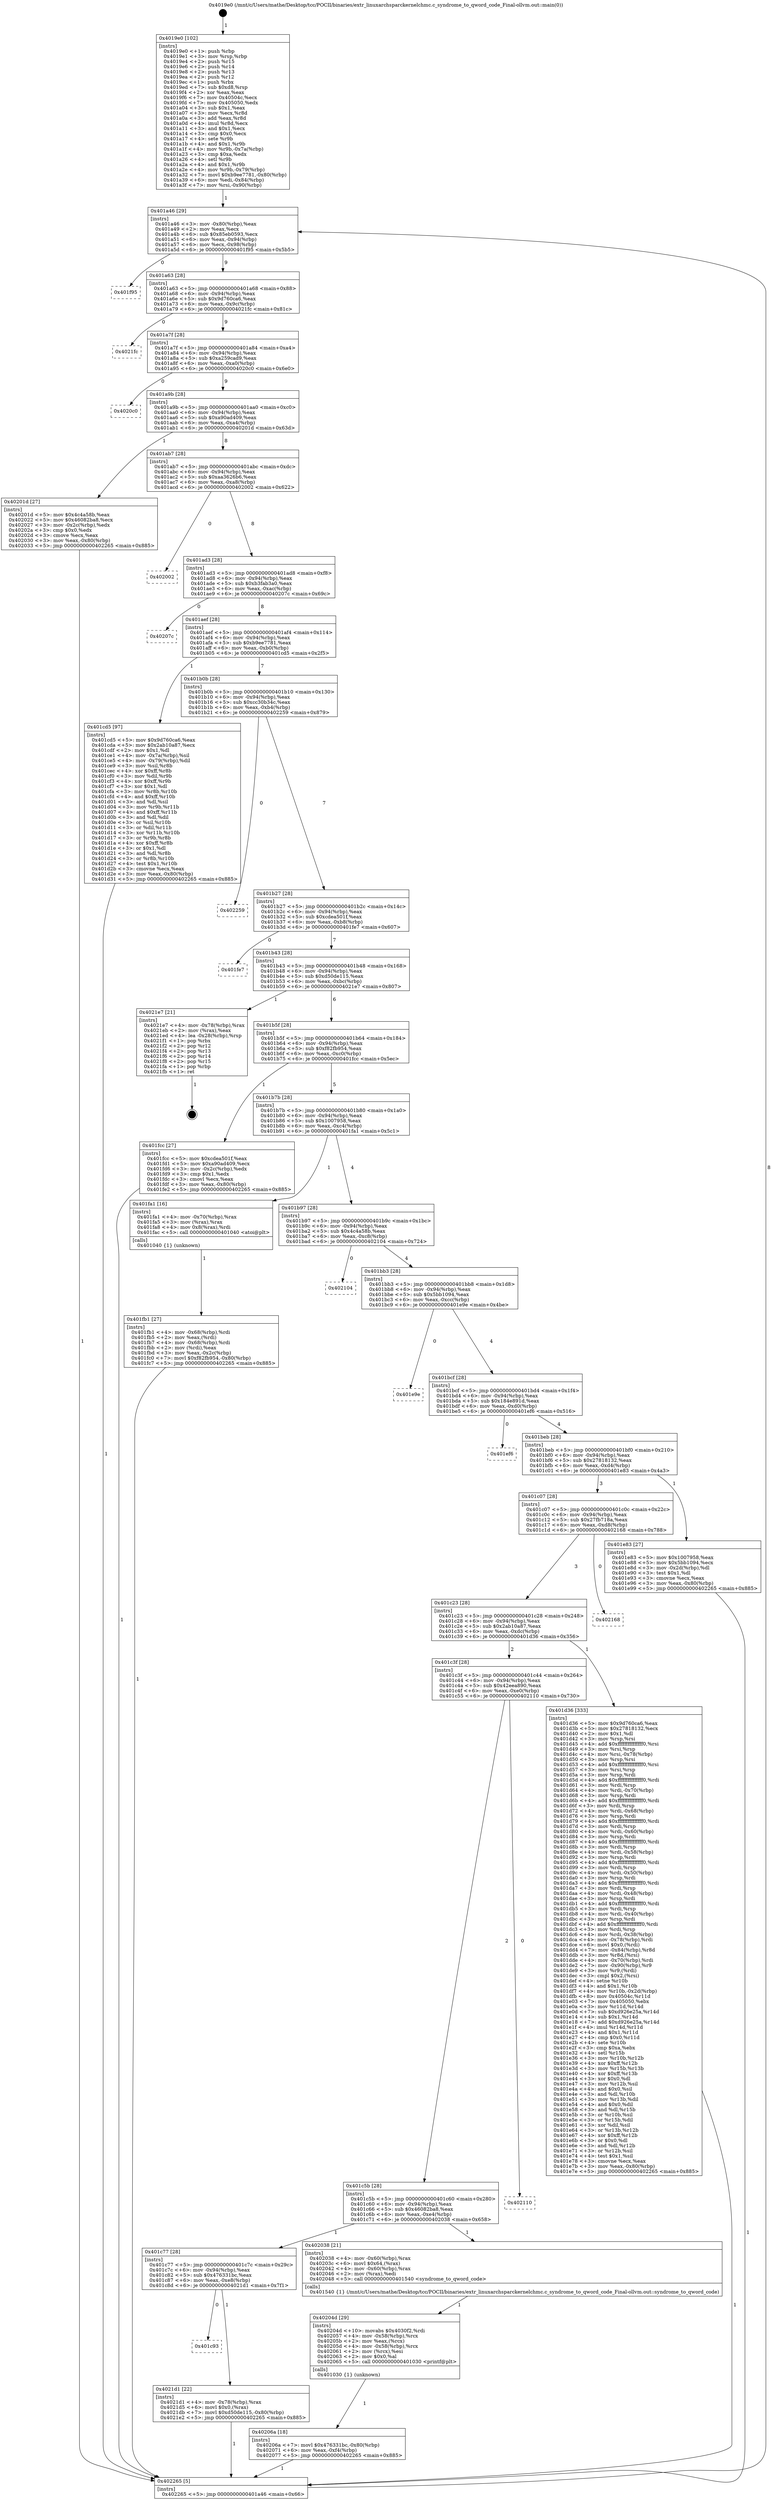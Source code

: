 digraph "0x4019e0" {
  label = "0x4019e0 (/mnt/c/Users/mathe/Desktop/tcc/POCII/binaries/extr_linuxarchsparckernelchmc.c_syndrome_to_qword_code_Final-ollvm.out::main(0))"
  labelloc = "t"
  node[shape=record]

  Entry [label="",width=0.3,height=0.3,shape=circle,fillcolor=black,style=filled]
  "0x401a46" [label="{
     0x401a46 [29]\l
     | [instrs]\l
     &nbsp;&nbsp;0x401a46 \<+3\>: mov -0x80(%rbp),%eax\l
     &nbsp;&nbsp;0x401a49 \<+2\>: mov %eax,%ecx\l
     &nbsp;&nbsp;0x401a4b \<+6\>: sub $0x85eb0593,%ecx\l
     &nbsp;&nbsp;0x401a51 \<+6\>: mov %eax,-0x94(%rbp)\l
     &nbsp;&nbsp;0x401a57 \<+6\>: mov %ecx,-0x98(%rbp)\l
     &nbsp;&nbsp;0x401a5d \<+6\>: je 0000000000401f95 \<main+0x5b5\>\l
  }"]
  "0x401f95" [label="{
     0x401f95\l
  }", style=dashed]
  "0x401a63" [label="{
     0x401a63 [28]\l
     | [instrs]\l
     &nbsp;&nbsp;0x401a63 \<+5\>: jmp 0000000000401a68 \<main+0x88\>\l
     &nbsp;&nbsp;0x401a68 \<+6\>: mov -0x94(%rbp),%eax\l
     &nbsp;&nbsp;0x401a6e \<+5\>: sub $0x9d760ca6,%eax\l
     &nbsp;&nbsp;0x401a73 \<+6\>: mov %eax,-0x9c(%rbp)\l
     &nbsp;&nbsp;0x401a79 \<+6\>: je 00000000004021fc \<main+0x81c\>\l
  }"]
  Exit [label="",width=0.3,height=0.3,shape=circle,fillcolor=black,style=filled,peripheries=2]
  "0x4021fc" [label="{
     0x4021fc\l
  }", style=dashed]
  "0x401a7f" [label="{
     0x401a7f [28]\l
     | [instrs]\l
     &nbsp;&nbsp;0x401a7f \<+5\>: jmp 0000000000401a84 \<main+0xa4\>\l
     &nbsp;&nbsp;0x401a84 \<+6\>: mov -0x94(%rbp),%eax\l
     &nbsp;&nbsp;0x401a8a \<+5\>: sub $0xa259cad9,%eax\l
     &nbsp;&nbsp;0x401a8f \<+6\>: mov %eax,-0xa0(%rbp)\l
     &nbsp;&nbsp;0x401a95 \<+6\>: je 00000000004020c0 \<main+0x6e0\>\l
  }"]
  "0x401c93" [label="{
     0x401c93\l
  }", style=dashed]
  "0x4020c0" [label="{
     0x4020c0\l
  }", style=dashed]
  "0x401a9b" [label="{
     0x401a9b [28]\l
     | [instrs]\l
     &nbsp;&nbsp;0x401a9b \<+5\>: jmp 0000000000401aa0 \<main+0xc0\>\l
     &nbsp;&nbsp;0x401aa0 \<+6\>: mov -0x94(%rbp),%eax\l
     &nbsp;&nbsp;0x401aa6 \<+5\>: sub $0xa90ad409,%eax\l
     &nbsp;&nbsp;0x401aab \<+6\>: mov %eax,-0xa4(%rbp)\l
     &nbsp;&nbsp;0x401ab1 \<+6\>: je 000000000040201d \<main+0x63d\>\l
  }"]
  "0x4021d1" [label="{
     0x4021d1 [22]\l
     | [instrs]\l
     &nbsp;&nbsp;0x4021d1 \<+4\>: mov -0x78(%rbp),%rax\l
     &nbsp;&nbsp;0x4021d5 \<+6\>: movl $0x0,(%rax)\l
     &nbsp;&nbsp;0x4021db \<+7\>: movl $0xd50de115,-0x80(%rbp)\l
     &nbsp;&nbsp;0x4021e2 \<+5\>: jmp 0000000000402265 \<main+0x885\>\l
  }"]
  "0x40201d" [label="{
     0x40201d [27]\l
     | [instrs]\l
     &nbsp;&nbsp;0x40201d \<+5\>: mov $0x4c4a58b,%eax\l
     &nbsp;&nbsp;0x402022 \<+5\>: mov $0x46082ba8,%ecx\l
     &nbsp;&nbsp;0x402027 \<+3\>: mov -0x2c(%rbp),%edx\l
     &nbsp;&nbsp;0x40202a \<+3\>: cmp $0x0,%edx\l
     &nbsp;&nbsp;0x40202d \<+3\>: cmove %ecx,%eax\l
     &nbsp;&nbsp;0x402030 \<+3\>: mov %eax,-0x80(%rbp)\l
     &nbsp;&nbsp;0x402033 \<+5\>: jmp 0000000000402265 \<main+0x885\>\l
  }"]
  "0x401ab7" [label="{
     0x401ab7 [28]\l
     | [instrs]\l
     &nbsp;&nbsp;0x401ab7 \<+5\>: jmp 0000000000401abc \<main+0xdc\>\l
     &nbsp;&nbsp;0x401abc \<+6\>: mov -0x94(%rbp),%eax\l
     &nbsp;&nbsp;0x401ac2 \<+5\>: sub $0xaa3626b6,%eax\l
     &nbsp;&nbsp;0x401ac7 \<+6\>: mov %eax,-0xa8(%rbp)\l
     &nbsp;&nbsp;0x401acd \<+6\>: je 0000000000402002 \<main+0x622\>\l
  }"]
  "0x40206a" [label="{
     0x40206a [18]\l
     | [instrs]\l
     &nbsp;&nbsp;0x40206a \<+7\>: movl $0x476331bc,-0x80(%rbp)\l
     &nbsp;&nbsp;0x402071 \<+6\>: mov %eax,-0xf4(%rbp)\l
     &nbsp;&nbsp;0x402077 \<+5\>: jmp 0000000000402265 \<main+0x885\>\l
  }"]
  "0x402002" [label="{
     0x402002\l
  }", style=dashed]
  "0x401ad3" [label="{
     0x401ad3 [28]\l
     | [instrs]\l
     &nbsp;&nbsp;0x401ad3 \<+5\>: jmp 0000000000401ad8 \<main+0xf8\>\l
     &nbsp;&nbsp;0x401ad8 \<+6\>: mov -0x94(%rbp),%eax\l
     &nbsp;&nbsp;0x401ade \<+5\>: sub $0xb3fab3a0,%eax\l
     &nbsp;&nbsp;0x401ae3 \<+6\>: mov %eax,-0xac(%rbp)\l
     &nbsp;&nbsp;0x401ae9 \<+6\>: je 000000000040207c \<main+0x69c\>\l
  }"]
  "0x40204d" [label="{
     0x40204d [29]\l
     | [instrs]\l
     &nbsp;&nbsp;0x40204d \<+10\>: movabs $0x4030f2,%rdi\l
     &nbsp;&nbsp;0x402057 \<+4\>: mov -0x58(%rbp),%rcx\l
     &nbsp;&nbsp;0x40205b \<+2\>: mov %eax,(%rcx)\l
     &nbsp;&nbsp;0x40205d \<+4\>: mov -0x58(%rbp),%rcx\l
     &nbsp;&nbsp;0x402061 \<+2\>: mov (%rcx),%esi\l
     &nbsp;&nbsp;0x402063 \<+2\>: mov $0x0,%al\l
     &nbsp;&nbsp;0x402065 \<+5\>: call 0000000000401030 \<printf@plt\>\l
     | [calls]\l
     &nbsp;&nbsp;0x401030 \{1\} (unknown)\l
  }"]
  "0x40207c" [label="{
     0x40207c\l
  }", style=dashed]
  "0x401aef" [label="{
     0x401aef [28]\l
     | [instrs]\l
     &nbsp;&nbsp;0x401aef \<+5\>: jmp 0000000000401af4 \<main+0x114\>\l
     &nbsp;&nbsp;0x401af4 \<+6\>: mov -0x94(%rbp),%eax\l
     &nbsp;&nbsp;0x401afa \<+5\>: sub $0xb9ee7781,%eax\l
     &nbsp;&nbsp;0x401aff \<+6\>: mov %eax,-0xb0(%rbp)\l
     &nbsp;&nbsp;0x401b05 \<+6\>: je 0000000000401cd5 \<main+0x2f5\>\l
  }"]
  "0x401c77" [label="{
     0x401c77 [28]\l
     | [instrs]\l
     &nbsp;&nbsp;0x401c77 \<+5\>: jmp 0000000000401c7c \<main+0x29c\>\l
     &nbsp;&nbsp;0x401c7c \<+6\>: mov -0x94(%rbp),%eax\l
     &nbsp;&nbsp;0x401c82 \<+5\>: sub $0x476331bc,%eax\l
     &nbsp;&nbsp;0x401c87 \<+6\>: mov %eax,-0xe8(%rbp)\l
     &nbsp;&nbsp;0x401c8d \<+6\>: je 00000000004021d1 \<main+0x7f1\>\l
  }"]
  "0x401cd5" [label="{
     0x401cd5 [97]\l
     | [instrs]\l
     &nbsp;&nbsp;0x401cd5 \<+5\>: mov $0x9d760ca6,%eax\l
     &nbsp;&nbsp;0x401cda \<+5\>: mov $0x2ab10a87,%ecx\l
     &nbsp;&nbsp;0x401cdf \<+2\>: mov $0x1,%dl\l
     &nbsp;&nbsp;0x401ce1 \<+4\>: mov -0x7a(%rbp),%sil\l
     &nbsp;&nbsp;0x401ce5 \<+4\>: mov -0x79(%rbp),%dil\l
     &nbsp;&nbsp;0x401ce9 \<+3\>: mov %sil,%r8b\l
     &nbsp;&nbsp;0x401cec \<+4\>: xor $0xff,%r8b\l
     &nbsp;&nbsp;0x401cf0 \<+3\>: mov %dil,%r9b\l
     &nbsp;&nbsp;0x401cf3 \<+4\>: xor $0xff,%r9b\l
     &nbsp;&nbsp;0x401cf7 \<+3\>: xor $0x1,%dl\l
     &nbsp;&nbsp;0x401cfa \<+3\>: mov %r8b,%r10b\l
     &nbsp;&nbsp;0x401cfd \<+4\>: and $0xff,%r10b\l
     &nbsp;&nbsp;0x401d01 \<+3\>: and %dl,%sil\l
     &nbsp;&nbsp;0x401d04 \<+3\>: mov %r9b,%r11b\l
     &nbsp;&nbsp;0x401d07 \<+4\>: and $0xff,%r11b\l
     &nbsp;&nbsp;0x401d0b \<+3\>: and %dl,%dil\l
     &nbsp;&nbsp;0x401d0e \<+3\>: or %sil,%r10b\l
     &nbsp;&nbsp;0x401d11 \<+3\>: or %dil,%r11b\l
     &nbsp;&nbsp;0x401d14 \<+3\>: xor %r11b,%r10b\l
     &nbsp;&nbsp;0x401d17 \<+3\>: or %r9b,%r8b\l
     &nbsp;&nbsp;0x401d1a \<+4\>: xor $0xff,%r8b\l
     &nbsp;&nbsp;0x401d1e \<+3\>: or $0x1,%dl\l
     &nbsp;&nbsp;0x401d21 \<+3\>: and %dl,%r8b\l
     &nbsp;&nbsp;0x401d24 \<+3\>: or %r8b,%r10b\l
     &nbsp;&nbsp;0x401d27 \<+4\>: test $0x1,%r10b\l
     &nbsp;&nbsp;0x401d2b \<+3\>: cmovne %ecx,%eax\l
     &nbsp;&nbsp;0x401d2e \<+3\>: mov %eax,-0x80(%rbp)\l
     &nbsp;&nbsp;0x401d31 \<+5\>: jmp 0000000000402265 \<main+0x885\>\l
  }"]
  "0x401b0b" [label="{
     0x401b0b [28]\l
     | [instrs]\l
     &nbsp;&nbsp;0x401b0b \<+5\>: jmp 0000000000401b10 \<main+0x130\>\l
     &nbsp;&nbsp;0x401b10 \<+6\>: mov -0x94(%rbp),%eax\l
     &nbsp;&nbsp;0x401b16 \<+5\>: sub $0xcc30b34c,%eax\l
     &nbsp;&nbsp;0x401b1b \<+6\>: mov %eax,-0xb4(%rbp)\l
     &nbsp;&nbsp;0x401b21 \<+6\>: je 0000000000402259 \<main+0x879\>\l
  }"]
  "0x402265" [label="{
     0x402265 [5]\l
     | [instrs]\l
     &nbsp;&nbsp;0x402265 \<+5\>: jmp 0000000000401a46 \<main+0x66\>\l
  }"]
  "0x4019e0" [label="{
     0x4019e0 [102]\l
     | [instrs]\l
     &nbsp;&nbsp;0x4019e0 \<+1\>: push %rbp\l
     &nbsp;&nbsp;0x4019e1 \<+3\>: mov %rsp,%rbp\l
     &nbsp;&nbsp;0x4019e4 \<+2\>: push %r15\l
     &nbsp;&nbsp;0x4019e6 \<+2\>: push %r14\l
     &nbsp;&nbsp;0x4019e8 \<+2\>: push %r13\l
     &nbsp;&nbsp;0x4019ea \<+2\>: push %r12\l
     &nbsp;&nbsp;0x4019ec \<+1\>: push %rbx\l
     &nbsp;&nbsp;0x4019ed \<+7\>: sub $0xd8,%rsp\l
     &nbsp;&nbsp;0x4019f4 \<+2\>: xor %eax,%eax\l
     &nbsp;&nbsp;0x4019f6 \<+7\>: mov 0x40504c,%ecx\l
     &nbsp;&nbsp;0x4019fd \<+7\>: mov 0x405050,%edx\l
     &nbsp;&nbsp;0x401a04 \<+3\>: sub $0x1,%eax\l
     &nbsp;&nbsp;0x401a07 \<+3\>: mov %ecx,%r8d\l
     &nbsp;&nbsp;0x401a0a \<+3\>: add %eax,%r8d\l
     &nbsp;&nbsp;0x401a0d \<+4\>: imul %r8d,%ecx\l
     &nbsp;&nbsp;0x401a11 \<+3\>: and $0x1,%ecx\l
     &nbsp;&nbsp;0x401a14 \<+3\>: cmp $0x0,%ecx\l
     &nbsp;&nbsp;0x401a17 \<+4\>: sete %r9b\l
     &nbsp;&nbsp;0x401a1b \<+4\>: and $0x1,%r9b\l
     &nbsp;&nbsp;0x401a1f \<+4\>: mov %r9b,-0x7a(%rbp)\l
     &nbsp;&nbsp;0x401a23 \<+3\>: cmp $0xa,%edx\l
     &nbsp;&nbsp;0x401a26 \<+4\>: setl %r9b\l
     &nbsp;&nbsp;0x401a2a \<+4\>: and $0x1,%r9b\l
     &nbsp;&nbsp;0x401a2e \<+4\>: mov %r9b,-0x79(%rbp)\l
     &nbsp;&nbsp;0x401a32 \<+7\>: movl $0xb9ee7781,-0x80(%rbp)\l
     &nbsp;&nbsp;0x401a39 \<+6\>: mov %edi,-0x84(%rbp)\l
     &nbsp;&nbsp;0x401a3f \<+7\>: mov %rsi,-0x90(%rbp)\l
  }"]
  "0x402038" [label="{
     0x402038 [21]\l
     | [instrs]\l
     &nbsp;&nbsp;0x402038 \<+4\>: mov -0x60(%rbp),%rax\l
     &nbsp;&nbsp;0x40203c \<+6\>: movl $0x64,(%rax)\l
     &nbsp;&nbsp;0x402042 \<+4\>: mov -0x60(%rbp),%rax\l
     &nbsp;&nbsp;0x402046 \<+2\>: mov (%rax),%edi\l
     &nbsp;&nbsp;0x402048 \<+5\>: call 0000000000401540 \<syndrome_to_qword_code\>\l
     | [calls]\l
     &nbsp;&nbsp;0x401540 \{1\} (/mnt/c/Users/mathe/Desktop/tcc/POCII/binaries/extr_linuxarchsparckernelchmc.c_syndrome_to_qword_code_Final-ollvm.out::syndrome_to_qword_code)\l
  }"]
  "0x402259" [label="{
     0x402259\l
  }", style=dashed]
  "0x401b27" [label="{
     0x401b27 [28]\l
     | [instrs]\l
     &nbsp;&nbsp;0x401b27 \<+5\>: jmp 0000000000401b2c \<main+0x14c\>\l
     &nbsp;&nbsp;0x401b2c \<+6\>: mov -0x94(%rbp),%eax\l
     &nbsp;&nbsp;0x401b32 \<+5\>: sub $0xcdea501f,%eax\l
     &nbsp;&nbsp;0x401b37 \<+6\>: mov %eax,-0xb8(%rbp)\l
     &nbsp;&nbsp;0x401b3d \<+6\>: je 0000000000401fe7 \<main+0x607\>\l
  }"]
  "0x401c5b" [label="{
     0x401c5b [28]\l
     | [instrs]\l
     &nbsp;&nbsp;0x401c5b \<+5\>: jmp 0000000000401c60 \<main+0x280\>\l
     &nbsp;&nbsp;0x401c60 \<+6\>: mov -0x94(%rbp),%eax\l
     &nbsp;&nbsp;0x401c66 \<+5\>: sub $0x46082ba8,%eax\l
     &nbsp;&nbsp;0x401c6b \<+6\>: mov %eax,-0xe4(%rbp)\l
     &nbsp;&nbsp;0x401c71 \<+6\>: je 0000000000402038 \<main+0x658\>\l
  }"]
  "0x401fe7" [label="{
     0x401fe7\l
  }", style=dashed]
  "0x401b43" [label="{
     0x401b43 [28]\l
     | [instrs]\l
     &nbsp;&nbsp;0x401b43 \<+5\>: jmp 0000000000401b48 \<main+0x168\>\l
     &nbsp;&nbsp;0x401b48 \<+6\>: mov -0x94(%rbp),%eax\l
     &nbsp;&nbsp;0x401b4e \<+5\>: sub $0xd50de115,%eax\l
     &nbsp;&nbsp;0x401b53 \<+6\>: mov %eax,-0xbc(%rbp)\l
     &nbsp;&nbsp;0x401b59 \<+6\>: je 00000000004021e7 \<main+0x807\>\l
  }"]
  "0x402110" [label="{
     0x402110\l
  }", style=dashed]
  "0x4021e7" [label="{
     0x4021e7 [21]\l
     | [instrs]\l
     &nbsp;&nbsp;0x4021e7 \<+4\>: mov -0x78(%rbp),%rax\l
     &nbsp;&nbsp;0x4021eb \<+2\>: mov (%rax),%eax\l
     &nbsp;&nbsp;0x4021ed \<+4\>: lea -0x28(%rbp),%rsp\l
     &nbsp;&nbsp;0x4021f1 \<+1\>: pop %rbx\l
     &nbsp;&nbsp;0x4021f2 \<+2\>: pop %r12\l
     &nbsp;&nbsp;0x4021f4 \<+2\>: pop %r13\l
     &nbsp;&nbsp;0x4021f6 \<+2\>: pop %r14\l
     &nbsp;&nbsp;0x4021f8 \<+2\>: pop %r15\l
     &nbsp;&nbsp;0x4021fa \<+1\>: pop %rbp\l
     &nbsp;&nbsp;0x4021fb \<+1\>: ret\l
  }"]
  "0x401b5f" [label="{
     0x401b5f [28]\l
     | [instrs]\l
     &nbsp;&nbsp;0x401b5f \<+5\>: jmp 0000000000401b64 \<main+0x184\>\l
     &nbsp;&nbsp;0x401b64 \<+6\>: mov -0x94(%rbp),%eax\l
     &nbsp;&nbsp;0x401b6a \<+5\>: sub $0xf82fb954,%eax\l
     &nbsp;&nbsp;0x401b6f \<+6\>: mov %eax,-0xc0(%rbp)\l
     &nbsp;&nbsp;0x401b75 \<+6\>: je 0000000000401fcc \<main+0x5ec\>\l
  }"]
  "0x401fb1" [label="{
     0x401fb1 [27]\l
     | [instrs]\l
     &nbsp;&nbsp;0x401fb1 \<+4\>: mov -0x68(%rbp),%rdi\l
     &nbsp;&nbsp;0x401fb5 \<+2\>: mov %eax,(%rdi)\l
     &nbsp;&nbsp;0x401fb7 \<+4\>: mov -0x68(%rbp),%rdi\l
     &nbsp;&nbsp;0x401fbb \<+2\>: mov (%rdi),%eax\l
     &nbsp;&nbsp;0x401fbd \<+3\>: mov %eax,-0x2c(%rbp)\l
     &nbsp;&nbsp;0x401fc0 \<+7\>: movl $0xf82fb954,-0x80(%rbp)\l
     &nbsp;&nbsp;0x401fc7 \<+5\>: jmp 0000000000402265 \<main+0x885\>\l
  }"]
  "0x401fcc" [label="{
     0x401fcc [27]\l
     | [instrs]\l
     &nbsp;&nbsp;0x401fcc \<+5\>: mov $0xcdea501f,%eax\l
     &nbsp;&nbsp;0x401fd1 \<+5\>: mov $0xa90ad409,%ecx\l
     &nbsp;&nbsp;0x401fd6 \<+3\>: mov -0x2c(%rbp),%edx\l
     &nbsp;&nbsp;0x401fd9 \<+3\>: cmp $0x1,%edx\l
     &nbsp;&nbsp;0x401fdc \<+3\>: cmovl %ecx,%eax\l
     &nbsp;&nbsp;0x401fdf \<+3\>: mov %eax,-0x80(%rbp)\l
     &nbsp;&nbsp;0x401fe2 \<+5\>: jmp 0000000000402265 \<main+0x885\>\l
  }"]
  "0x401b7b" [label="{
     0x401b7b [28]\l
     | [instrs]\l
     &nbsp;&nbsp;0x401b7b \<+5\>: jmp 0000000000401b80 \<main+0x1a0\>\l
     &nbsp;&nbsp;0x401b80 \<+6\>: mov -0x94(%rbp),%eax\l
     &nbsp;&nbsp;0x401b86 \<+5\>: sub $0x1007958,%eax\l
     &nbsp;&nbsp;0x401b8b \<+6\>: mov %eax,-0xc4(%rbp)\l
     &nbsp;&nbsp;0x401b91 \<+6\>: je 0000000000401fa1 \<main+0x5c1\>\l
  }"]
  "0x401c3f" [label="{
     0x401c3f [28]\l
     | [instrs]\l
     &nbsp;&nbsp;0x401c3f \<+5\>: jmp 0000000000401c44 \<main+0x264\>\l
     &nbsp;&nbsp;0x401c44 \<+6\>: mov -0x94(%rbp),%eax\l
     &nbsp;&nbsp;0x401c4a \<+5\>: sub $0x42eea890,%eax\l
     &nbsp;&nbsp;0x401c4f \<+6\>: mov %eax,-0xe0(%rbp)\l
     &nbsp;&nbsp;0x401c55 \<+6\>: je 0000000000402110 \<main+0x730\>\l
  }"]
  "0x401fa1" [label="{
     0x401fa1 [16]\l
     | [instrs]\l
     &nbsp;&nbsp;0x401fa1 \<+4\>: mov -0x70(%rbp),%rax\l
     &nbsp;&nbsp;0x401fa5 \<+3\>: mov (%rax),%rax\l
     &nbsp;&nbsp;0x401fa8 \<+4\>: mov 0x8(%rax),%rdi\l
     &nbsp;&nbsp;0x401fac \<+5\>: call 0000000000401040 \<atoi@plt\>\l
     | [calls]\l
     &nbsp;&nbsp;0x401040 \{1\} (unknown)\l
  }"]
  "0x401b97" [label="{
     0x401b97 [28]\l
     | [instrs]\l
     &nbsp;&nbsp;0x401b97 \<+5\>: jmp 0000000000401b9c \<main+0x1bc\>\l
     &nbsp;&nbsp;0x401b9c \<+6\>: mov -0x94(%rbp),%eax\l
     &nbsp;&nbsp;0x401ba2 \<+5\>: sub $0x4c4a58b,%eax\l
     &nbsp;&nbsp;0x401ba7 \<+6\>: mov %eax,-0xc8(%rbp)\l
     &nbsp;&nbsp;0x401bad \<+6\>: je 0000000000402104 \<main+0x724\>\l
  }"]
  "0x401d36" [label="{
     0x401d36 [333]\l
     | [instrs]\l
     &nbsp;&nbsp;0x401d36 \<+5\>: mov $0x9d760ca6,%eax\l
     &nbsp;&nbsp;0x401d3b \<+5\>: mov $0x27818132,%ecx\l
     &nbsp;&nbsp;0x401d40 \<+2\>: mov $0x1,%dl\l
     &nbsp;&nbsp;0x401d42 \<+3\>: mov %rsp,%rsi\l
     &nbsp;&nbsp;0x401d45 \<+4\>: add $0xfffffffffffffff0,%rsi\l
     &nbsp;&nbsp;0x401d49 \<+3\>: mov %rsi,%rsp\l
     &nbsp;&nbsp;0x401d4c \<+4\>: mov %rsi,-0x78(%rbp)\l
     &nbsp;&nbsp;0x401d50 \<+3\>: mov %rsp,%rsi\l
     &nbsp;&nbsp;0x401d53 \<+4\>: add $0xfffffffffffffff0,%rsi\l
     &nbsp;&nbsp;0x401d57 \<+3\>: mov %rsi,%rsp\l
     &nbsp;&nbsp;0x401d5a \<+3\>: mov %rsp,%rdi\l
     &nbsp;&nbsp;0x401d5d \<+4\>: add $0xfffffffffffffff0,%rdi\l
     &nbsp;&nbsp;0x401d61 \<+3\>: mov %rdi,%rsp\l
     &nbsp;&nbsp;0x401d64 \<+4\>: mov %rdi,-0x70(%rbp)\l
     &nbsp;&nbsp;0x401d68 \<+3\>: mov %rsp,%rdi\l
     &nbsp;&nbsp;0x401d6b \<+4\>: add $0xfffffffffffffff0,%rdi\l
     &nbsp;&nbsp;0x401d6f \<+3\>: mov %rdi,%rsp\l
     &nbsp;&nbsp;0x401d72 \<+4\>: mov %rdi,-0x68(%rbp)\l
     &nbsp;&nbsp;0x401d76 \<+3\>: mov %rsp,%rdi\l
     &nbsp;&nbsp;0x401d79 \<+4\>: add $0xfffffffffffffff0,%rdi\l
     &nbsp;&nbsp;0x401d7d \<+3\>: mov %rdi,%rsp\l
     &nbsp;&nbsp;0x401d80 \<+4\>: mov %rdi,-0x60(%rbp)\l
     &nbsp;&nbsp;0x401d84 \<+3\>: mov %rsp,%rdi\l
     &nbsp;&nbsp;0x401d87 \<+4\>: add $0xfffffffffffffff0,%rdi\l
     &nbsp;&nbsp;0x401d8b \<+3\>: mov %rdi,%rsp\l
     &nbsp;&nbsp;0x401d8e \<+4\>: mov %rdi,-0x58(%rbp)\l
     &nbsp;&nbsp;0x401d92 \<+3\>: mov %rsp,%rdi\l
     &nbsp;&nbsp;0x401d95 \<+4\>: add $0xfffffffffffffff0,%rdi\l
     &nbsp;&nbsp;0x401d99 \<+3\>: mov %rdi,%rsp\l
     &nbsp;&nbsp;0x401d9c \<+4\>: mov %rdi,-0x50(%rbp)\l
     &nbsp;&nbsp;0x401da0 \<+3\>: mov %rsp,%rdi\l
     &nbsp;&nbsp;0x401da3 \<+4\>: add $0xfffffffffffffff0,%rdi\l
     &nbsp;&nbsp;0x401da7 \<+3\>: mov %rdi,%rsp\l
     &nbsp;&nbsp;0x401daa \<+4\>: mov %rdi,-0x48(%rbp)\l
     &nbsp;&nbsp;0x401dae \<+3\>: mov %rsp,%rdi\l
     &nbsp;&nbsp;0x401db1 \<+4\>: add $0xfffffffffffffff0,%rdi\l
     &nbsp;&nbsp;0x401db5 \<+3\>: mov %rdi,%rsp\l
     &nbsp;&nbsp;0x401db8 \<+4\>: mov %rdi,-0x40(%rbp)\l
     &nbsp;&nbsp;0x401dbc \<+3\>: mov %rsp,%rdi\l
     &nbsp;&nbsp;0x401dbf \<+4\>: add $0xfffffffffffffff0,%rdi\l
     &nbsp;&nbsp;0x401dc3 \<+3\>: mov %rdi,%rsp\l
     &nbsp;&nbsp;0x401dc6 \<+4\>: mov %rdi,-0x38(%rbp)\l
     &nbsp;&nbsp;0x401dca \<+4\>: mov -0x78(%rbp),%rdi\l
     &nbsp;&nbsp;0x401dce \<+6\>: movl $0x0,(%rdi)\l
     &nbsp;&nbsp;0x401dd4 \<+7\>: mov -0x84(%rbp),%r8d\l
     &nbsp;&nbsp;0x401ddb \<+3\>: mov %r8d,(%rsi)\l
     &nbsp;&nbsp;0x401dde \<+4\>: mov -0x70(%rbp),%rdi\l
     &nbsp;&nbsp;0x401de2 \<+7\>: mov -0x90(%rbp),%r9\l
     &nbsp;&nbsp;0x401de9 \<+3\>: mov %r9,(%rdi)\l
     &nbsp;&nbsp;0x401dec \<+3\>: cmpl $0x2,(%rsi)\l
     &nbsp;&nbsp;0x401def \<+4\>: setne %r10b\l
     &nbsp;&nbsp;0x401df3 \<+4\>: and $0x1,%r10b\l
     &nbsp;&nbsp;0x401df7 \<+4\>: mov %r10b,-0x2d(%rbp)\l
     &nbsp;&nbsp;0x401dfb \<+8\>: mov 0x40504c,%r11d\l
     &nbsp;&nbsp;0x401e03 \<+7\>: mov 0x405050,%ebx\l
     &nbsp;&nbsp;0x401e0a \<+3\>: mov %r11d,%r14d\l
     &nbsp;&nbsp;0x401e0d \<+7\>: sub $0xd926e25a,%r14d\l
     &nbsp;&nbsp;0x401e14 \<+4\>: sub $0x1,%r14d\l
     &nbsp;&nbsp;0x401e18 \<+7\>: add $0xd926e25a,%r14d\l
     &nbsp;&nbsp;0x401e1f \<+4\>: imul %r14d,%r11d\l
     &nbsp;&nbsp;0x401e23 \<+4\>: and $0x1,%r11d\l
     &nbsp;&nbsp;0x401e27 \<+4\>: cmp $0x0,%r11d\l
     &nbsp;&nbsp;0x401e2b \<+4\>: sete %r10b\l
     &nbsp;&nbsp;0x401e2f \<+3\>: cmp $0xa,%ebx\l
     &nbsp;&nbsp;0x401e32 \<+4\>: setl %r15b\l
     &nbsp;&nbsp;0x401e36 \<+3\>: mov %r10b,%r12b\l
     &nbsp;&nbsp;0x401e39 \<+4\>: xor $0xff,%r12b\l
     &nbsp;&nbsp;0x401e3d \<+3\>: mov %r15b,%r13b\l
     &nbsp;&nbsp;0x401e40 \<+4\>: xor $0xff,%r13b\l
     &nbsp;&nbsp;0x401e44 \<+3\>: xor $0x0,%dl\l
     &nbsp;&nbsp;0x401e47 \<+3\>: mov %r12b,%sil\l
     &nbsp;&nbsp;0x401e4a \<+4\>: and $0x0,%sil\l
     &nbsp;&nbsp;0x401e4e \<+3\>: and %dl,%r10b\l
     &nbsp;&nbsp;0x401e51 \<+3\>: mov %r13b,%dil\l
     &nbsp;&nbsp;0x401e54 \<+4\>: and $0x0,%dil\l
     &nbsp;&nbsp;0x401e58 \<+3\>: and %dl,%r15b\l
     &nbsp;&nbsp;0x401e5b \<+3\>: or %r10b,%sil\l
     &nbsp;&nbsp;0x401e5e \<+3\>: or %r15b,%dil\l
     &nbsp;&nbsp;0x401e61 \<+3\>: xor %dil,%sil\l
     &nbsp;&nbsp;0x401e64 \<+3\>: or %r13b,%r12b\l
     &nbsp;&nbsp;0x401e67 \<+4\>: xor $0xff,%r12b\l
     &nbsp;&nbsp;0x401e6b \<+3\>: or $0x0,%dl\l
     &nbsp;&nbsp;0x401e6e \<+3\>: and %dl,%r12b\l
     &nbsp;&nbsp;0x401e71 \<+3\>: or %r12b,%sil\l
     &nbsp;&nbsp;0x401e74 \<+4\>: test $0x1,%sil\l
     &nbsp;&nbsp;0x401e78 \<+3\>: cmovne %ecx,%eax\l
     &nbsp;&nbsp;0x401e7b \<+3\>: mov %eax,-0x80(%rbp)\l
     &nbsp;&nbsp;0x401e7e \<+5\>: jmp 0000000000402265 \<main+0x885\>\l
  }"]
  "0x402104" [label="{
     0x402104\l
  }", style=dashed]
  "0x401bb3" [label="{
     0x401bb3 [28]\l
     | [instrs]\l
     &nbsp;&nbsp;0x401bb3 \<+5\>: jmp 0000000000401bb8 \<main+0x1d8\>\l
     &nbsp;&nbsp;0x401bb8 \<+6\>: mov -0x94(%rbp),%eax\l
     &nbsp;&nbsp;0x401bbe \<+5\>: sub $0x5bb1094,%eax\l
     &nbsp;&nbsp;0x401bc3 \<+6\>: mov %eax,-0xcc(%rbp)\l
     &nbsp;&nbsp;0x401bc9 \<+6\>: je 0000000000401e9e \<main+0x4be\>\l
  }"]
  "0x401c23" [label="{
     0x401c23 [28]\l
     | [instrs]\l
     &nbsp;&nbsp;0x401c23 \<+5\>: jmp 0000000000401c28 \<main+0x248\>\l
     &nbsp;&nbsp;0x401c28 \<+6\>: mov -0x94(%rbp),%eax\l
     &nbsp;&nbsp;0x401c2e \<+5\>: sub $0x2ab10a87,%eax\l
     &nbsp;&nbsp;0x401c33 \<+6\>: mov %eax,-0xdc(%rbp)\l
     &nbsp;&nbsp;0x401c39 \<+6\>: je 0000000000401d36 \<main+0x356\>\l
  }"]
  "0x401e9e" [label="{
     0x401e9e\l
  }", style=dashed]
  "0x401bcf" [label="{
     0x401bcf [28]\l
     | [instrs]\l
     &nbsp;&nbsp;0x401bcf \<+5\>: jmp 0000000000401bd4 \<main+0x1f4\>\l
     &nbsp;&nbsp;0x401bd4 \<+6\>: mov -0x94(%rbp),%eax\l
     &nbsp;&nbsp;0x401bda \<+5\>: sub $0x184e891d,%eax\l
     &nbsp;&nbsp;0x401bdf \<+6\>: mov %eax,-0xd0(%rbp)\l
     &nbsp;&nbsp;0x401be5 \<+6\>: je 0000000000401ef6 \<main+0x516\>\l
  }"]
  "0x402168" [label="{
     0x402168\l
  }", style=dashed]
  "0x401ef6" [label="{
     0x401ef6\l
  }", style=dashed]
  "0x401beb" [label="{
     0x401beb [28]\l
     | [instrs]\l
     &nbsp;&nbsp;0x401beb \<+5\>: jmp 0000000000401bf0 \<main+0x210\>\l
     &nbsp;&nbsp;0x401bf0 \<+6\>: mov -0x94(%rbp),%eax\l
     &nbsp;&nbsp;0x401bf6 \<+5\>: sub $0x27818132,%eax\l
     &nbsp;&nbsp;0x401bfb \<+6\>: mov %eax,-0xd4(%rbp)\l
     &nbsp;&nbsp;0x401c01 \<+6\>: je 0000000000401e83 \<main+0x4a3\>\l
  }"]
  "0x401c07" [label="{
     0x401c07 [28]\l
     | [instrs]\l
     &nbsp;&nbsp;0x401c07 \<+5\>: jmp 0000000000401c0c \<main+0x22c\>\l
     &nbsp;&nbsp;0x401c0c \<+6\>: mov -0x94(%rbp),%eax\l
     &nbsp;&nbsp;0x401c12 \<+5\>: sub $0x27fb718a,%eax\l
     &nbsp;&nbsp;0x401c17 \<+6\>: mov %eax,-0xd8(%rbp)\l
     &nbsp;&nbsp;0x401c1d \<+6\>: je 0000000000402168 \<main+0x788\>\l
  }"]
  "0x401e83" [label="{
     0x401e83 [27]\l
     | [instrs]\l
     &nbsp;&nbsp;0x401e83 \<+5\>: mov $0x1007958,%eax\l
     &nbsp;&nbsp;0x401e88 \<+5\>: mov $0x5bb1094,%ecx\l
     &nbsp;&nbsp;0x401e8d \<+3\>: mov -0x2d(%rbp),%dl\l
     &nbsp;&nbsp;0x401e90 \<+3\>: test $0x1,%dl\l
     &nbsp;&nbsp;0x401e93 \<+3\>: cmovne %ecx,%eax\l
     &nbsp;&nbsp;0x401e96 \<+3\>: mov %eax,-0x80(%rbp)\l
     &nbsp;&nbsp;0x401e99 \<+5\>: jmp 0000000000402265 \<main+0x885\>\l
  }"]
  Entry -> "0x4019e0" [label=" 1"]
  "0x401a46" -> "0x401f95" [label=" 0"]
  "0x401a46" -> "0x401a63" [label=" 9"]
  "0x4021e7" -> Exit [label=" 1"]
  "0x401a63" -> "0x4021fc" [label=" 0"]
  "0x401a63" -> "0x401a7f" [label=" 9"]
  "0x4021d1" -> "0x402265" [label=" 1"]
  "0x401a7f" -> "0x4020c0" [label=" 0"]
  "0x401a7f" -> "0x401a9b" [label=" 9"]
  "0x401c77" -> "0x401c93" [label=" 0"]
  "0x401a9b" -> "0x40201d" [label=" 1"]
  "0x401a9b" -> "0x401ab7" [label=" 8"]
  "0x401c77" -> "0x4021d1" [label=" 1"]
  "0x401ab7" -> "0x402002" [label=" 0"]
  "0x401ab7" -> "0x401ad3" [label=" 8"]
  "0x40206a" -> "0x402265" [label=" 1"]
  "0x401ad3" -> "0x40207c" [label=" 0"]
  "0x401ad3" -> "0x401aef" [label=" 8"]
  "0x40204d" -> "0x40206a" [label=" 1"]
  "0x401aef" -> "0x401cd5" [label=" 1"]
  "0x401aef" -> "0x401b0b" [label=" 7"]
  "0x401cd5" -> "0x402265" [label=" 1"]
  "0x4019e0" -> "0x401a46" [label=" 1"]
  "0x402265" -> "0x401a46" [label=" 8"]
  "0x402038" -> "0x40204d" [label=" 1"]
  "0x401b0b" -> "0x402259" [label=" 0"]
  "0x401b0b" -> "0x401b27" [label=" 7"]
  "0x401c5b" -> "0x401c77" [label=" 1"]
  "0x401b27" -> "0x401fe7" [label=" 0"]
  "0x401b27" -> "0x401b43" [label=" 7"]
  "0x401c5b" -> "0x402038" [label=" 1"]
  "0x401b43" -> "0x4021e7" [label=" 1"]
  "0x401b43" -> "0x401b5f" [label=" 6"]
  "0x401c3f" -> "0x401c5b" [label=" 2"]
  "0x401b5f" -> "0x401fcc" [label=" 1"]
  "0x401b5f" -> "0x401b7b" [label=" 5"]
  "0x401c3f" -> "0x402110" [label=" 0"]
  "0x401b7b" -> "0x401fa1" [label=" 1"]
  "0x401b7b" -> "0x401b97" [label=" 4"]
  "0x401fcc" -> "0x402265" [label=" 1"]
  "0x401b97" -> "0x402104" [label=" 0"]
  "0x401b97" -> "0x401bb3" [label=" 4"]
  "0x401fb1" -> "0x402265" [label=" 1"]
  "0x401bb3" -> "0x401e9e" [label=" 0"]
  "0x401bb3" -> "0x401bcf" [label=" 4"]
  "0x401e83" -> "0x402265" [label=" 1"]
  "0x401bcf" -> "0x401ef6" [label=" 0"]
  "0x401bcf" -> "0x401beb" [label=" 4"]
  "0x401d36" -> "0x402265" [label=" 1"]
  "0x401beb" -> "0x401e83" [label=" 1"]
  "0x401beb" -> "0x401c07" [label=" 3"]
  "0x40201d" -> "0x402265" [label=" 1"]
  "0x401c07" -> "0x402168" [label=" 0"]
  "0x401c07" -> "0x401c23" [label=" 3"]
  "0x401fa1" -> "0x401fb1" [label=" 1"]
  "0x401c23" -> "0x401d36" [label=" 1"]
  "0x401c23" -> "0x401c3f" [label=" 2"]
}
